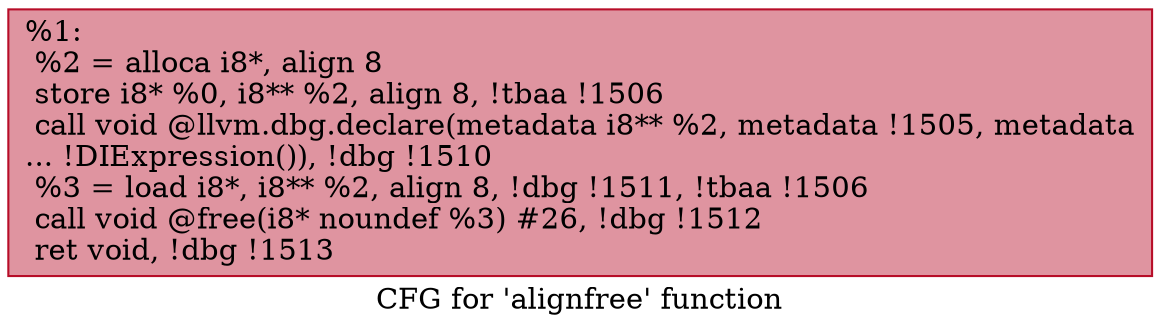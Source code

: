digraph "CFG for 'alignfree' function" {
	label="CFG for 'alignfree' function";

	Node0x12b8df0 [shape=record,color="#b70d28ff", style=filled, fillcolor="#b70d2870",label="{%1:\l  %2 = alloca i8*, align 8\l  store i8* %0, i8** %2, align 8, !tbaa !1506\l  call void @llvm.dbg.declare(metadata i8** %2, metadata !1505, metadata\l... !DIExpression()), !dbg !1510\l  %3 = load i8*, i8** %2, align 8, !dbg !1511, !tbaa !1506\l  call void @free(i8* noundef %3) #26, !dbg !1512\l  ret void, !dbg !1513\l}"];
}
